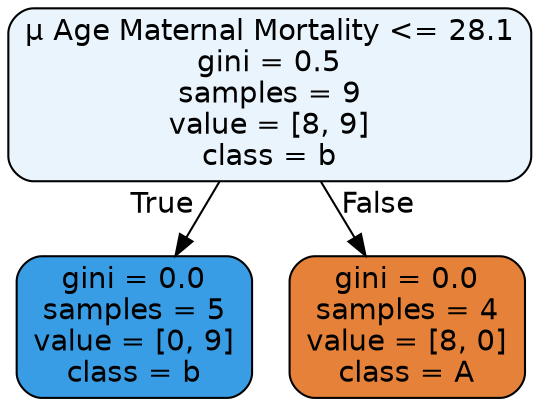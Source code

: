 digraph Tree {
node [shape=box, style="filled, rounded", color="black", fontname=helvetica] ;
edge [fontname=helvetica] ;
0 [label="μ Age Maternal Mortality <= 28.1\ngini = 0.5\nsamples = 9\nvalue = [8, 9]\nclass = b", fillcolor="#e9f4fc"] ;
1 [label="gini = 0.0\nsamples = 5\nvalue = [0, 9]\nclass = b", fillcolor="#399de5"] ;
0 -> 1 [labeldistance=2.5, labelangle=45, headlabel="True"] ;
2 [label="gini = 0.0\nsamples = 4\nvalue = [8, 0]\nclass = A", fillcolor="#e58139"] ;
0 -> 2 [labeldistance=2.5, labelangle=-45, headlabel="False"] ;
}